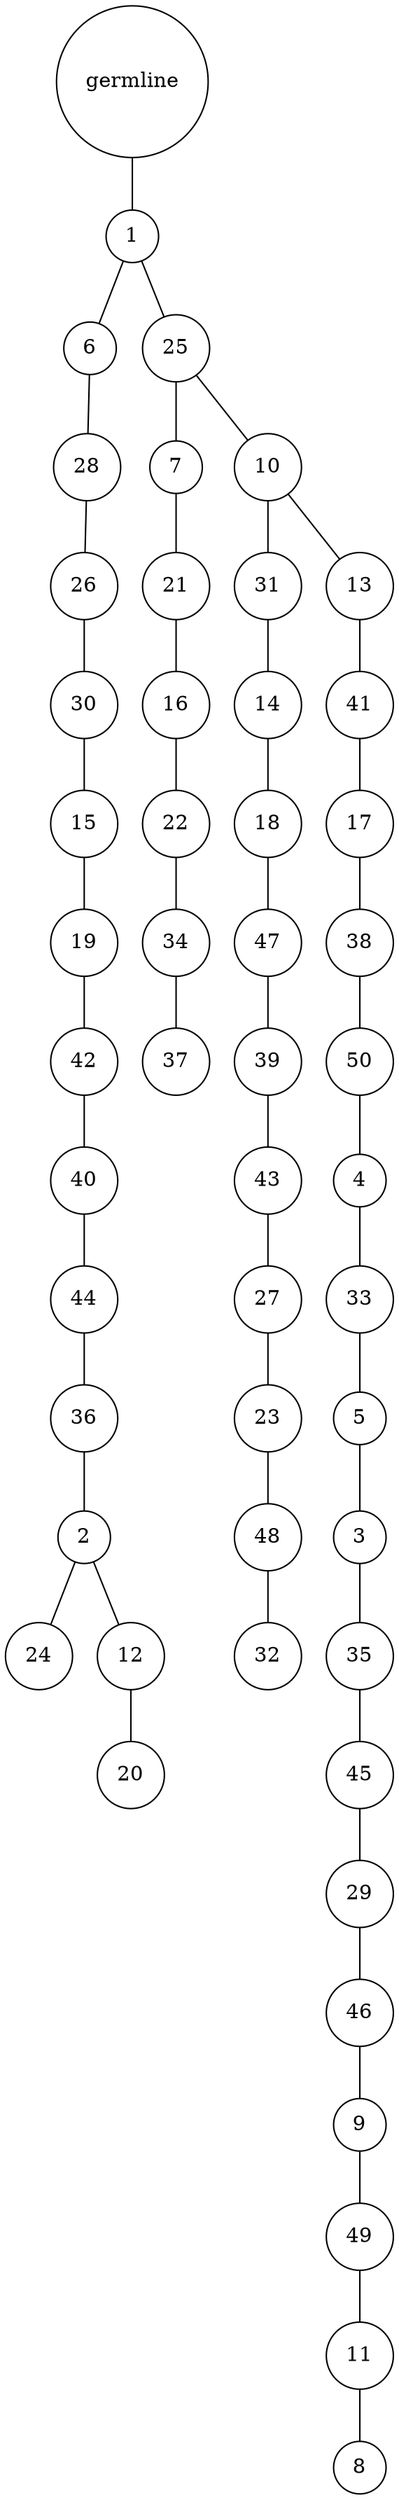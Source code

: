 graph {
	rankdir=UD;
	splines=line;
	node [shape=circle]
	"0x7fac1a521bb0" [label="germline"];
	"0x7fac1a521be0" [label="1"];
	"0x7fac1a521bb0" -- "0x7fac1a521be0" ;
	"0x7fac1a521c10" [label="6"];
	"0x7fac1a521be0" -- "0x7fac1a521c10" ;
	"0x7fac1a521c40" [label="28"];
	"0x7fac1a521c10" -- "0x7fac1a521c40" ;
	"0x7fac1a521c70" [label="26"];
	"0x7fac1a521c40" -- "0x7fac1a521c70" ;
	"0x7fac1a521ca0" [label="30"];
	"0x7fac1a521c70" -- "0x7fac1a521ca0" ;
	"0x7fac1a521cd0" [label="15"];
	"0x7fac1a521ca0" -- "0x7fac1a521cd0" ;
	"0x7fac1a521d00" [label="19"];
	"0x7fac1a521cd0" -- "0x7fac1a521d00" ;
	"0x7fac1a521d30" [label="42"];
	"0x7fac1a521d00" -- "0x7fac1a521d30" ;
	"0x7fac1a521d60" [label="40"];
	"0x7fac1a521d30" -- "0x7fac1a521d60" ;
	"0x7fac1a521d90" [label="44"];
	"0x7fac1a521d60" -- "0x7fac1a521d90" ;
	"0x7fac1a521dc0" [label="36"];
	"0x7fac1a521d90" -- "0x7fac1a521dc0" ;
	"0x7fac1a521df0" [label="2"];
	"0x7fac1a521dc0" -- "0x7fac1a521df0" ;
	"0x7fac1a521e20" [label="24"];
	"0x7fac1a521df0" -- "0x7fac1a521e20" ;
	"0x7fac1a521e50" [label="12"];
	"0x7fac1a521df0" -- "0x7fac1a521e50" ;
	"0x7fac1a521e80" [label="20"];
	"0x7fac1a521e50" -- "0x7fac1a521e80" ;
	"0x7fac1a521eb0" [label="25"];
	"0x7fac1a521be0" -- "0x7fac1a521eb0" ;
	"0x7fac1a521ee0" [label="7"];
	"0x7fac1a521eb0" -- "0x7fac1a521ee0" ;
	"0x7fac1a521f10" [label="21"];
	"0x7fac1a521ee0" -- "0x7fac1a521f10" ;
	"0x7fac1a521f40" [label="16"];
	"0x7fac1a521f10" -- "0x7fac1a521f40" ;
	"0x7fac1a521f70" [label="22"];
	"0x7fac1a521f40" -- "0x7fac1a521f70" ;
	"0x7fac1a521fa0" [label="34"];
	"0x7fac1a521f70" -- "0x7fac1a521fa0" ;
	"0x7fac1a521fd0" [label="37"];
	"0x7fac1a521fa0" -- "0x7fac1a521fd0" ;
	"0x7fac1a52e040" [label="10"];
	"0x7fac1a521eb0" -- "0x7fac1a52e040" ;
	"0x7fac1a52e070" [label="31"];
	"0x7fac1a52e040" -- "0x7fac1a52e070" ;
	"0x7fac1a52e0a0" [label="14"];
	"0x7fac1a52e070" -- "0x7fac1a52e0a0" ;
	"0x7fac1a52e0d0" [label="18"];
	"0x7fac1a52e0a0" -- "0x7fac1a52e0d0" ;
	"0x7fac1a52e100" [label="47"];
	"0x7fac1a52e0d0" -- "0x7fac1a52e100" ;
	"0x7fac1a52e130" [label="39"];
	"0x7fac1a52e100" -- "0x7fac1a52e130" ;
	"0x7fac1a52e160" [label="43"];
	"0x7fac1a52e130" -- "0x7fac1a52e160" ;
	"0x7fac1a52e190" [label="27"];
	"0x7fac1a52e160" -- "0x7fac1a52e190" ;
	"0x7fac1a52e1c0" [label="23"];
	"0x7fac1a52e190" -- "0x7fac1a52e1c0" ;
	"0x7fac1a52e1f0" [label="48"];
	"0x7fac1a52e1c0" -- "0x7fac1a52e1f0" ;
	"0x7fac1a52e220" [label="32"];
	"0x7fac1a52e1f0" -- "0x7fac1a52e220" ;
	"0x7fac1a52e250" [label="13"];
	"0x7fac1a52e040" -- "0x7fac1a52e250" ;
	"0x7fac1a52e280" [label="41"];
	"0x7fac1a52e250" -- "0x7fac1a52e280" ;
	"0x7fac1a52e2b0" [label="17"];
	"0x7fac1a52e280" -- "0x7fac1a52e2b0" ;
	"0x7fac1a52e2e0" [label="38"];
	"0x7fac1a52e2b0" -- "0x7fac1a52e2e0" ;
	"0x7fac1a52e310" [label="50"];
	"0x7fac1a52e2e0" -- "0x7fac1a52e310" ;
	"0x7fac1a52e340" [label="4"];
	"0x7fac1a52e310" -- "0x7fac1a52e340" ;
	"0x7fac1a52e370" [label="33"];
	"0x7fac1a52e340" -- "0x7fac1a52e370" ;
	"0x7fac1a52e3a0" [label="5"];
	"0x7fac1a52e370" -- "0x7fac1a52e3a0" ;
	"0x7fac1a52e3d0" [label="3"];
	"0x7fac1a52e3a0" -- "0x7fac1a52e3d0" ;
	"0x7fac1a52e400" [label="35"];
	"0x7fac1a52e3d0" -- "0x7fac1a52e400" ;
	"0x7fac1a52e430" [label="45"];
	"0x7fac1a52e400" -- "0x7fac1a52e430" ;
	"0x7fac1a52e460" [label="29"];
	"0x7fac1a52e430" -- "0x7fac1a52e460" ;
	"0x7fac1a52e490" [label="46"];
	"0x7fac1a52e460" -- "0x7fac1a52e490" ;
	"0x7fac1a52e4c0" [label="9"];
	"0x7fac1a52e490" -- "0x7fac1a52e4c0" ;
	"0x7fac1a52e4f0" [label="49"];
	"0x7fac1a52e4c0" -- "0x7fac1a52e4f0" ;
	"0x7fac1a52e520" [label="11"];
	"0x7fac1a52e4f0" -- "0x7fac1a52e520" ;
	"0x7fac1a52e550" [label="8"];
	"0x7fac1a52e520" -- "0x7fac1a52e550" ;
}

